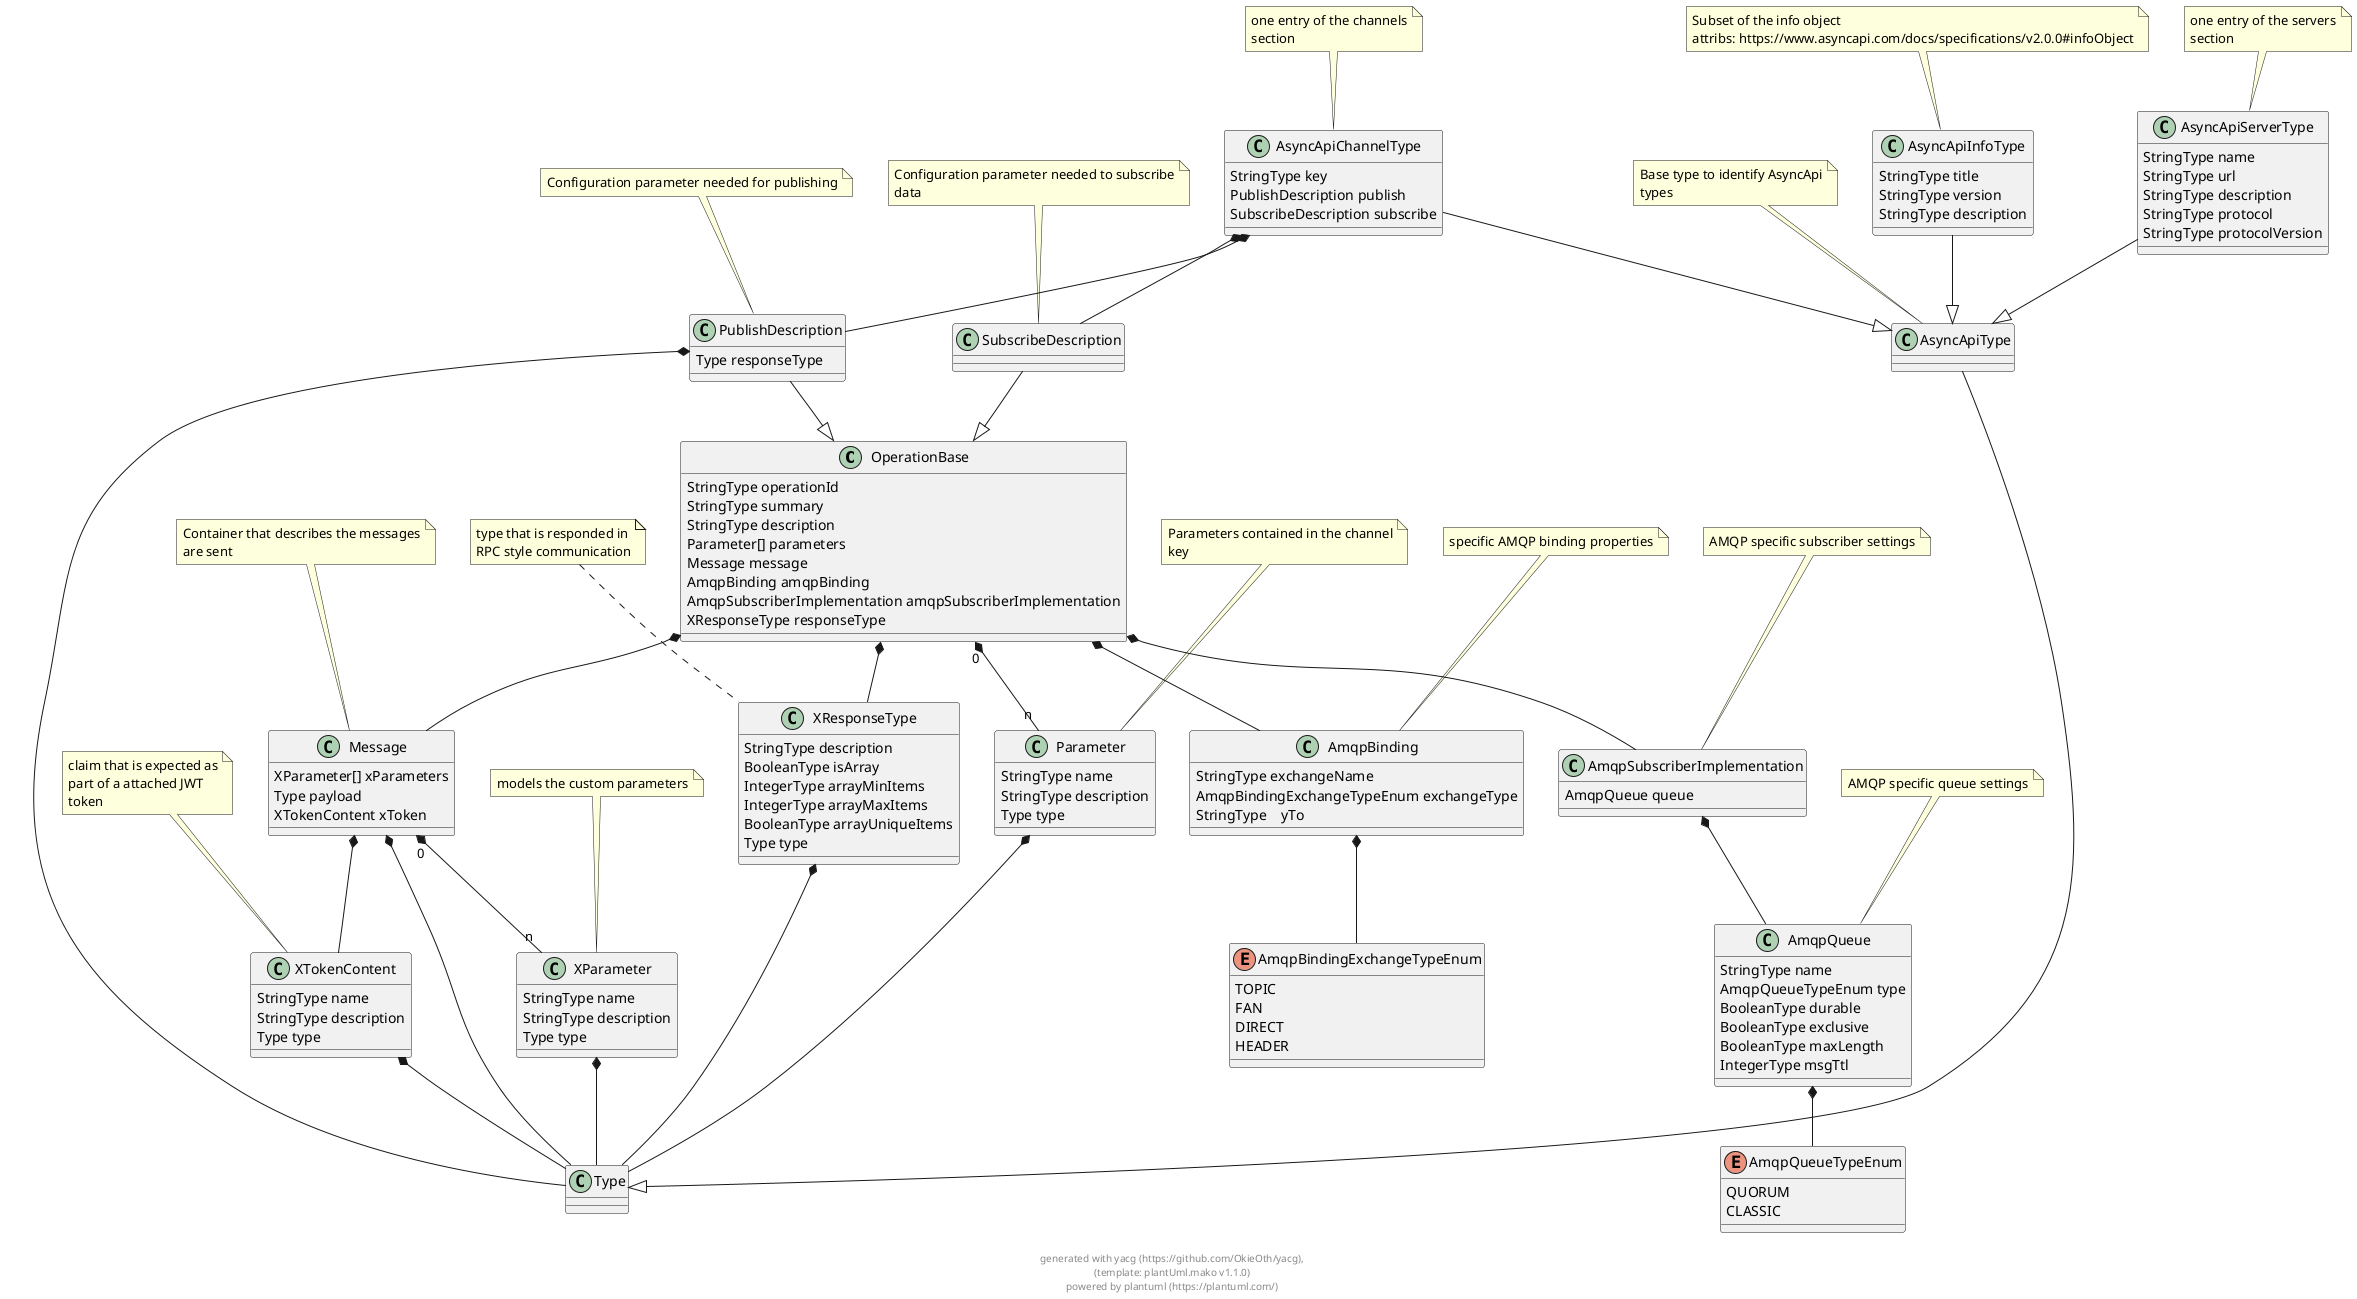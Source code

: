 
@startuml

class OperationBase {
        StringType operationId 
        StringType summary 
        StringType description 
        Parameter[] parameters 
        Message message 
        AmqpBinding amqpBinding 
        AmqpSubscriberImplementation amqpSubscriberImplementation 
        XResponseType responseType 
}


class Parameter {
        StringType name 
        StringType description 
        Type type 
}

note top: Parameters contained in the channel\nkey

class Message {
        XParameter[] xParameters 
        Type payload 
        XTokenContent xToken 
}

note top: Container that describes the messages\nare sent

class AmqpBinding {
        StringType exchangeName 
        AmqpBindingExchangeTypeEnum exchangeType 
        StringType    yTo 
}

note top: specific AMQP binding properties

class AmqpSubscriberImplementation {
        AmqpQueue queue 
}

note top: AMQP specific subscriber settings

class XResponseType {
        StringType description 
        BooleanType isArray 
        IntegerType arrayMinItems 
        IntegerType arrayMaxItems 
        BooleanType arrayUniqueItems 
        Type type 
}

note top: type that is responded in\nRPC style communication

class AsyncApiType {
}

note top: Base type to identify AsyncApi\ntypes

AsyncApiType --|> Type
class AsyncApiInfoType {
        StringType title 
        StringType version 
        StringType description 
}

note top: Subset of the info object\nattribs: https://www.asyncapi.com/docs/specifications/v2.0.0#infoObject

AsyncApiInfoType --|> AsyncApiType
class AsyncApiServerType {
        StringType name 
        StringType url 
        StringType description 
        StringType protocol 
        StringType protocolVersion 
}

note top: one entry of the servers\nsection

AsyncApiServerType --|> AsyncApiType
class AsyncApiChannelType {
        StringType key 
        PublishDescription publish 
        SubscribeDescription subscribe 
}

note top: one entry of the channels\nsection

AsyncApiChannelType --|> AsyncApiType
class PublishDescription {
        Type responseType 
}

note top: Configuration parameter needed for publishing

PublishDescription --|> OperationBase
class SubscribeDescription {
}

note top: Configuration parameter needed to subscribe\ndata

SubscribeDescription --|> OperationBase
class XParameter {
        StringType name 
        StringType description 
        Type type 
}

note top: models the custom parameters

class XTokenContent {
        StringType name 
        StringType description 
        Type type 
}

note top: claim that is expected as\npart of a attached JWT\ntoken

enum AmqpBindingExchangeTypeEnum {
    TOPIC
    FAN
    DIRECT
    HEADER
}


class AmqpQueue {
        StringType name 
        AmqpQueueTypeEnum type 
        BooleanType durable 
        BooleanType exclusive 
        BooleanType maxLength 
        IntegerType msgTtl 
}

note top: AMQP specific queue settings

enum AmqpQueueTypeEnum {
    QUORUM
    CLASSIC
}



    
OperationBase "0" *-- "n" Parameter        
            
OperationBase  *--  Message        
            
OperationBase  *--  AmqpBinding        
            
OperationBase  *--  AmqpSubscriberImplementation        
            
OperationBase  *--  XResponseType        
            
    
Parameter  *--  Type        
            
    
Message "0" *-- "n" XParameter        
            
Message  *--  Type        
            
Message  *--  XTokenContent        
            
    
AmqpBinding  *--  AmqpBindingExchangeTypeEnum        
            
    
AmqpSubscriberImplementation  *--  AmqpQueue        
            
    
XResponseType  *--  Type        
            
    
    
    
    
AsyncApiChannelType  *--  PublishDescription        
            
AsyncApiChannelType  *--  SubscribeDescription        
            
    
PublishDescription  *--  Type        
            
    
    
XParameter  *--  Type        
            
    
XTokenContent  *--  Type        
            
    
    
AmqpQueue  *--  AmqpQueueTypeEnum        
            
    

footer \ngenerated with yacg (https://github.com/OkieOth/yacg),\n(template: plantUml.mako v1.1.0)\npowered by plantuml (https://plantuml.com/)
@enduml